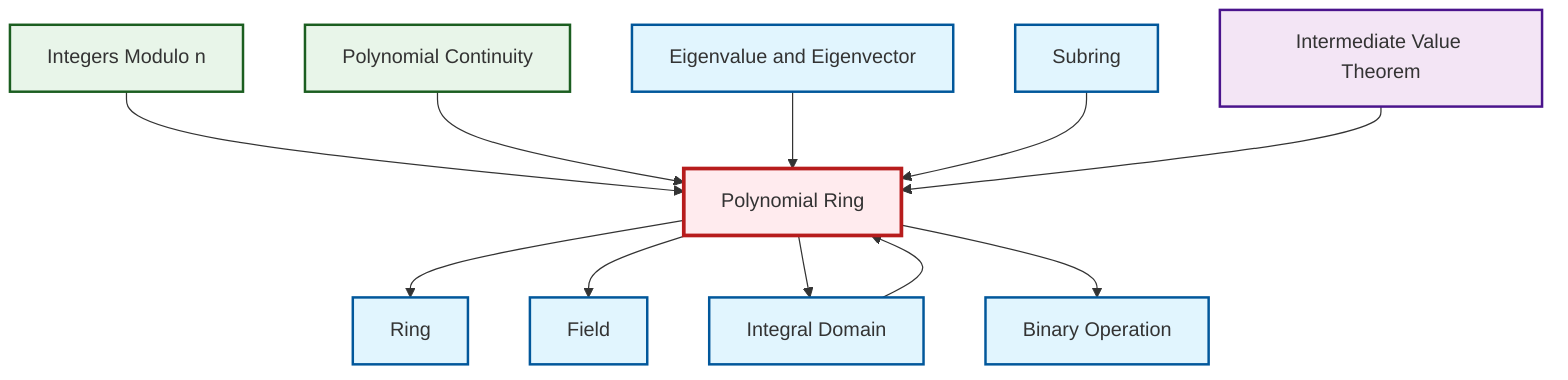 graph TD
    classDef definition fill:#e1f5fe,stroke:#01579b,stroke-width:2px
    classDef theorem fill:#f3e5f5,stroke:#4a148c,stroke-width:2px
    classDef axiom fill:#fff3e0,stroke:#e65100,stroke-width:2px
    classDef example fill:#e8f5e9,stroke:#1b5e20,stroke-width:2px
    classDef current fill:#ffebee,stroke:#b71c1c,stroke-width:3px
    def-field["Field"]:::definition
    def-eigenvalue-eigenvector["Eigenvalue and Eigenvector"]:::definition
    ex-polynomial-continuity["Polynomial Continuity"]:::example
    def-binary-operation["Binary Operation"]:::definition
    def-polynomial-ring["Polynomial Ring"]:::definition
    def-integral-domain["Integral Domain"]:::definition
    def-subring["Subring"]:::definition
    def-ring["Ring"]:::definition
    ex-quotient-integers-mod-n["Integers Modulo n"]:::example
    thm-intermediate-value["Intermediate Value Theorem"]:::theorem
    ex-quotient-integers-mod-n --> def-polynomial-ring
    def-polynomial-ring --> def-ring
    def-polynomial-ring --> def-field
    ex-polynomial-continuity --> def-polynomial-ring
    def-eigenvalue-eigenvector --> def-polynomial-ring
    def-subring --> def-polynomial-ring
    def-polynomial-ring --> def-integral-domain
    def-integral-domain --> def-polynomial-ring
    thm-intermediate-value --> def-polynomial-ring
    def-polynomial-ring --> def-binary-operation
    class def-polynomial-ring current